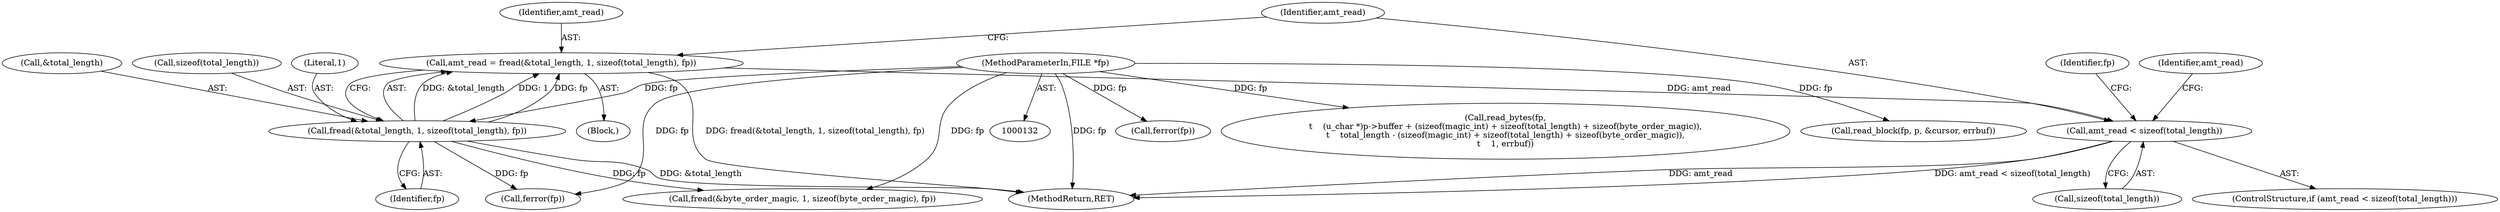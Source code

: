 digraph "0_libpcap_87d6bef033062f969e70fa40c43dfd945d5a20ab@API" {
"1000171" [label="(Call,amt_read = fread(&total_length, 1, sizeof(total_length), fp))"];
"1000173" [label="(Call,fread(&total_length, 1, sizeof(total_length), fp))"];
"1000134" [label="(MethodParameterIn,FILE *fp)"];
"1000181" [label="(Call,amt_read < sizeof(total_length))"];
"1000171" [label="(Call,amt_read = fread(&total_length, 1, sizeof(total_length), fp))"];
"1000134" [label="(MethodParameterIn,FILE *fp)"];
"1000219" [label="(Call,ferror(fp))"];
"1000172" [label="(Identifier,amt_read)"];
"1000174" [label="(Call,&total_length)"];
"1000709" [label="(MethodReturn,RET)"];
"1000447" [label="(Call,read_bytes(fp,\n\t    (u_char *)p->buffer + (sizeof(magic_int) + sizeof(total_length) + sizeof(byte_order_magic)),\n\t    total_length - (sizeof(magic_int) + sizeof(total_length) + sizeof(byte_order_magic)),\n\t    1, errbuf))"];
"1000204" [label="(Identifier,amt_read)"];
"1000181" [label="(Call,amt_read < sizeof(total_length))"];
"1000182" [label="(Identifier,amt_read)"];
"1000179" [label="(Identifier,fp)"];
"1000177" [label="(Call,sizeof(total_length))"];
"1000188" [label="(Identifier,fp)"];
"1000173" [label="(Call,fread(&total_length, 1, sizeof(total_length), fp))"];
"1000205" [label="(Call,fread(&byte_order_magic, 1, sizeof(byte_order_magic), fp))"];
"1000183" [label="(Call,sizeof(total_length))"];
"1000176" [label="(Literal,1)"];
"1000138" [label="(Block,)"];
"1000549" [label="(Call,read_block(fp, p, &cursor, errbuf))"];
"1000187" [label="(Call,ferror(fp))"];
"1000180" [label="(ControlStructure,if (amt_read < sizeof(total_length)))"];
"1000171" -> "1000138"  [label="AST: "];
"1000171" -> "1000173"  [label="CFG: "];
"1000172" -> "1000171"  [label="AST: "];
"1000173" -> "1000171"  [label="AST: "];
"1000182" -> "1000171"  [label="CFG: "];
"1000171" -> "1000709"  [label="DDG: fread(&total_length, 1, sizeof(total_length), fp)"];
"1000173" -> "1000171"  [label="DDG: &total_length"];
"1000173" -> "1000171"  [label="DDG: 1"];
"1000173" -> "1000171"  [label="DDG: fp"];
"1000171" -> "1000181"  [label="DDG: amt_read"];
"1000173" -> "1000179"  [label="CFG: "];
"1000174" -> "1000173"  [label="AST: "];
"1000176" -> "1000173"  [label="AST: "];
"1000177" -> "1000173"  [label="AST: "];
"1000179" -> "1000173"  [label="AST: "];
"1000173" -> "1000709"  [label="DDG: &total_length"];
"1000134" -> "1000173"  [label="DDG: fp"];
"1000173" -> "1000187"  [label="DDG: fp"];
"1000173" -> "1000205"  [label="DDG: fp"];
"1000134" -> "1000132"  [label="AST: "];
"1000134" -> "1000709"  [label="DDG: fp"];
"1000134" -> "1000187"  [label="DDG: fp"];
"1000134" -> "1000205"  [label="DDG: fp"];
"1000134" -> "1000219"  [label="DDG: fp"];
"1000134" -> "1000447"  [label="DDG: fp"];
"1000134" -> "1000549"  [label="DDG: fp"];
"1000181" -> "1000180"  [label="AST: "];
"1000181" -> "1000183"  [label="CFG: "];
"1000182" -> "1000181"  [label="AST: "];
"1000183" -> "1000181"  [label="AST: "];
"1000188" -> "1000181"  [label="CFG: "];
"1000204" -> "1000181"  [label="CFG: "];
"1000181" -> "1000709"  [label="DDG: amt_read"];
"1000181" -> "1000709"  [label="DDG: amt_read < sizeof(total_length)"];
}
